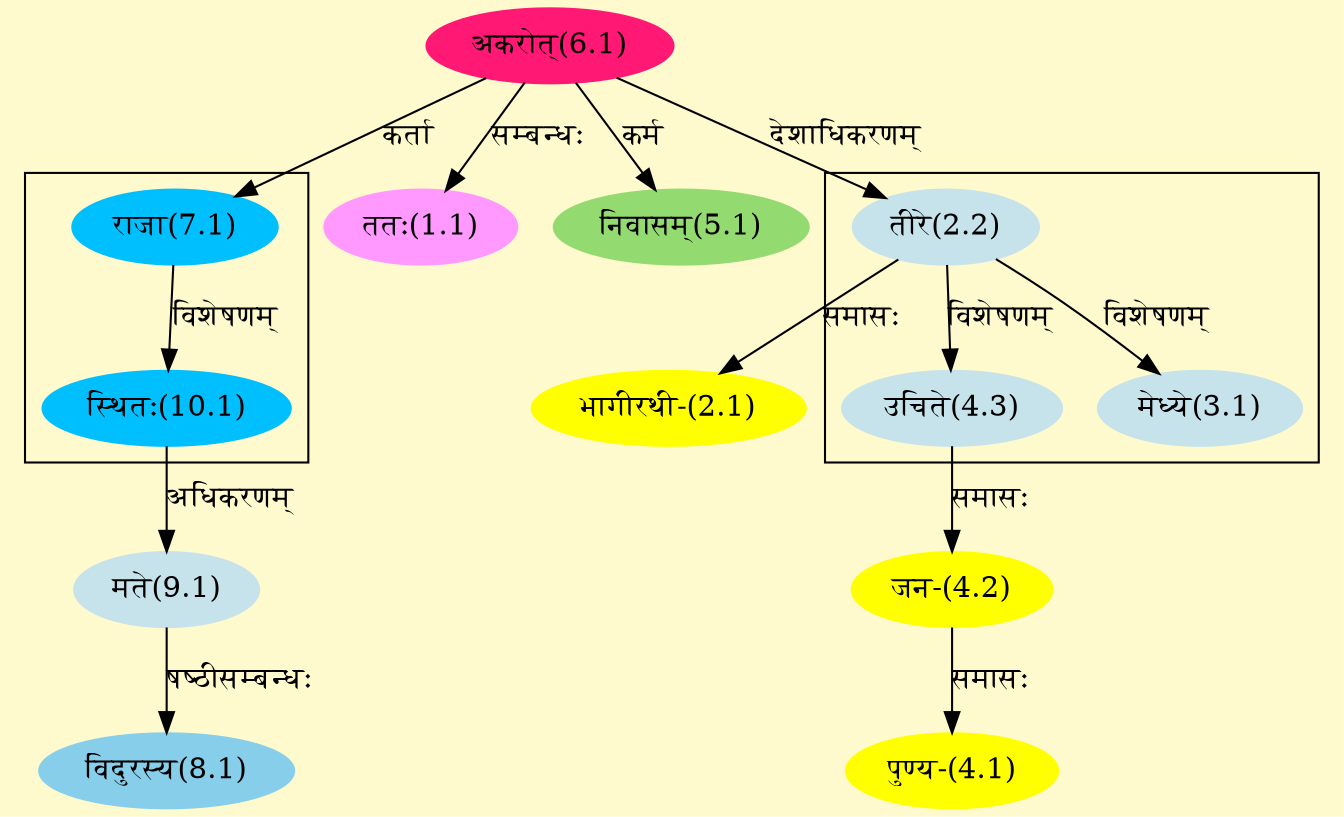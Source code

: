 digraph G{
rankdir=BT;
 compound=true;
 bgcolor="lemonchiffon1";

subgraph cluster_1{
Node3_1 [style=filled, color="#C6E2EB" label = "मेध्ये(3.1)"]
Node2_2 [style=filled, color="#C6E2EB" label = "तीरे(2.2)"]
Node4_3 [style=filled, color="#C6E2EB" label = "उचिते(4.3)"]

}

subgraph cluster_2{
Node10_1 [style=filled, color="#00BFFF" label = "स्थितः(10.1)"]
Node7_1 [style=filled, color="#00BFFF" label = "राजा(7.1)"]

}
Node1_1 [style=filled, color="#FF99FF" label = "ततः(1.1)"]
Node6_1 [style=filled, color="#FF1975" label = "अकरोत्(6.1)"]
Node2_1 [style=filled, color="#FFFF00" label = "भागीरथी-(2.1)"]
Node2_2 [style=filled, color="#C6E2EB" label = "तीरे(2.2)"]
Node4_1 [style=filled, color="#FFFF00" label = "पुण्य-(4.1)"]
Node4_2 [style=filled, color="#FFFF00" label = "जन-(4.2)"]
Node4_3 [style=filled, color="#C6E2EB" label = "उचिते(4.3)"]
Node5_1 [style=filled, color="#93DB70" label = "निवासम्(5.1)"]
Node7_1 [style=filled, color="#00BFFF" label = "राजा(7.1)"]
Node [style=filled, color="" label = "()"]
Node8_1 [style=filled, color="#87CEEB" label = "विदुरस्य(8.1)"]
Node9_1 [style=filled, color="#C6E2EB" label = "मते(9.1)"]
Node10_1 [style=filled, color="#00BFFF" label = "स्थितः(10.1)"]
/* Start of Relations section */

Node1_1 -> Node6_1 [  label="सम्बन्धः"  dir="back" ]
Node2_1 -> Node2_2 [  label="समासः"  dir="back" ]
Node2_2 -> Node6_1 [  label="देशाधिकरणम्"  dir="back" ]
Node3_1 -> Node2_2 [  label="विशेषणम्"  dir="back" ]
Node4_1 -> Node4_2 [  label="समासः"  dir="back" ]
Node4_2 -> Node4_3 [  label="समासः"  dir="back" ]
Node4_3 -> Node2_2 [  label="विशेषणम्"  dir="back" ]
Node5_1 -> Node6_1 [  label="कर्म"  dir="back" ]
Node7_1 -> Node6_1 [  label="कर्ता"  dir="back" ]
Node8_1 -> Node9_1 [  label="षष्ठीसम्बन्धः"  dir="back" ]
Node9_1 -> Node10_1 [  label="अधिकरणम्"  dir="back" ]
Node10_1 -> Node7_1 [  label="विशेषणम्"  dir="back" ]
}
